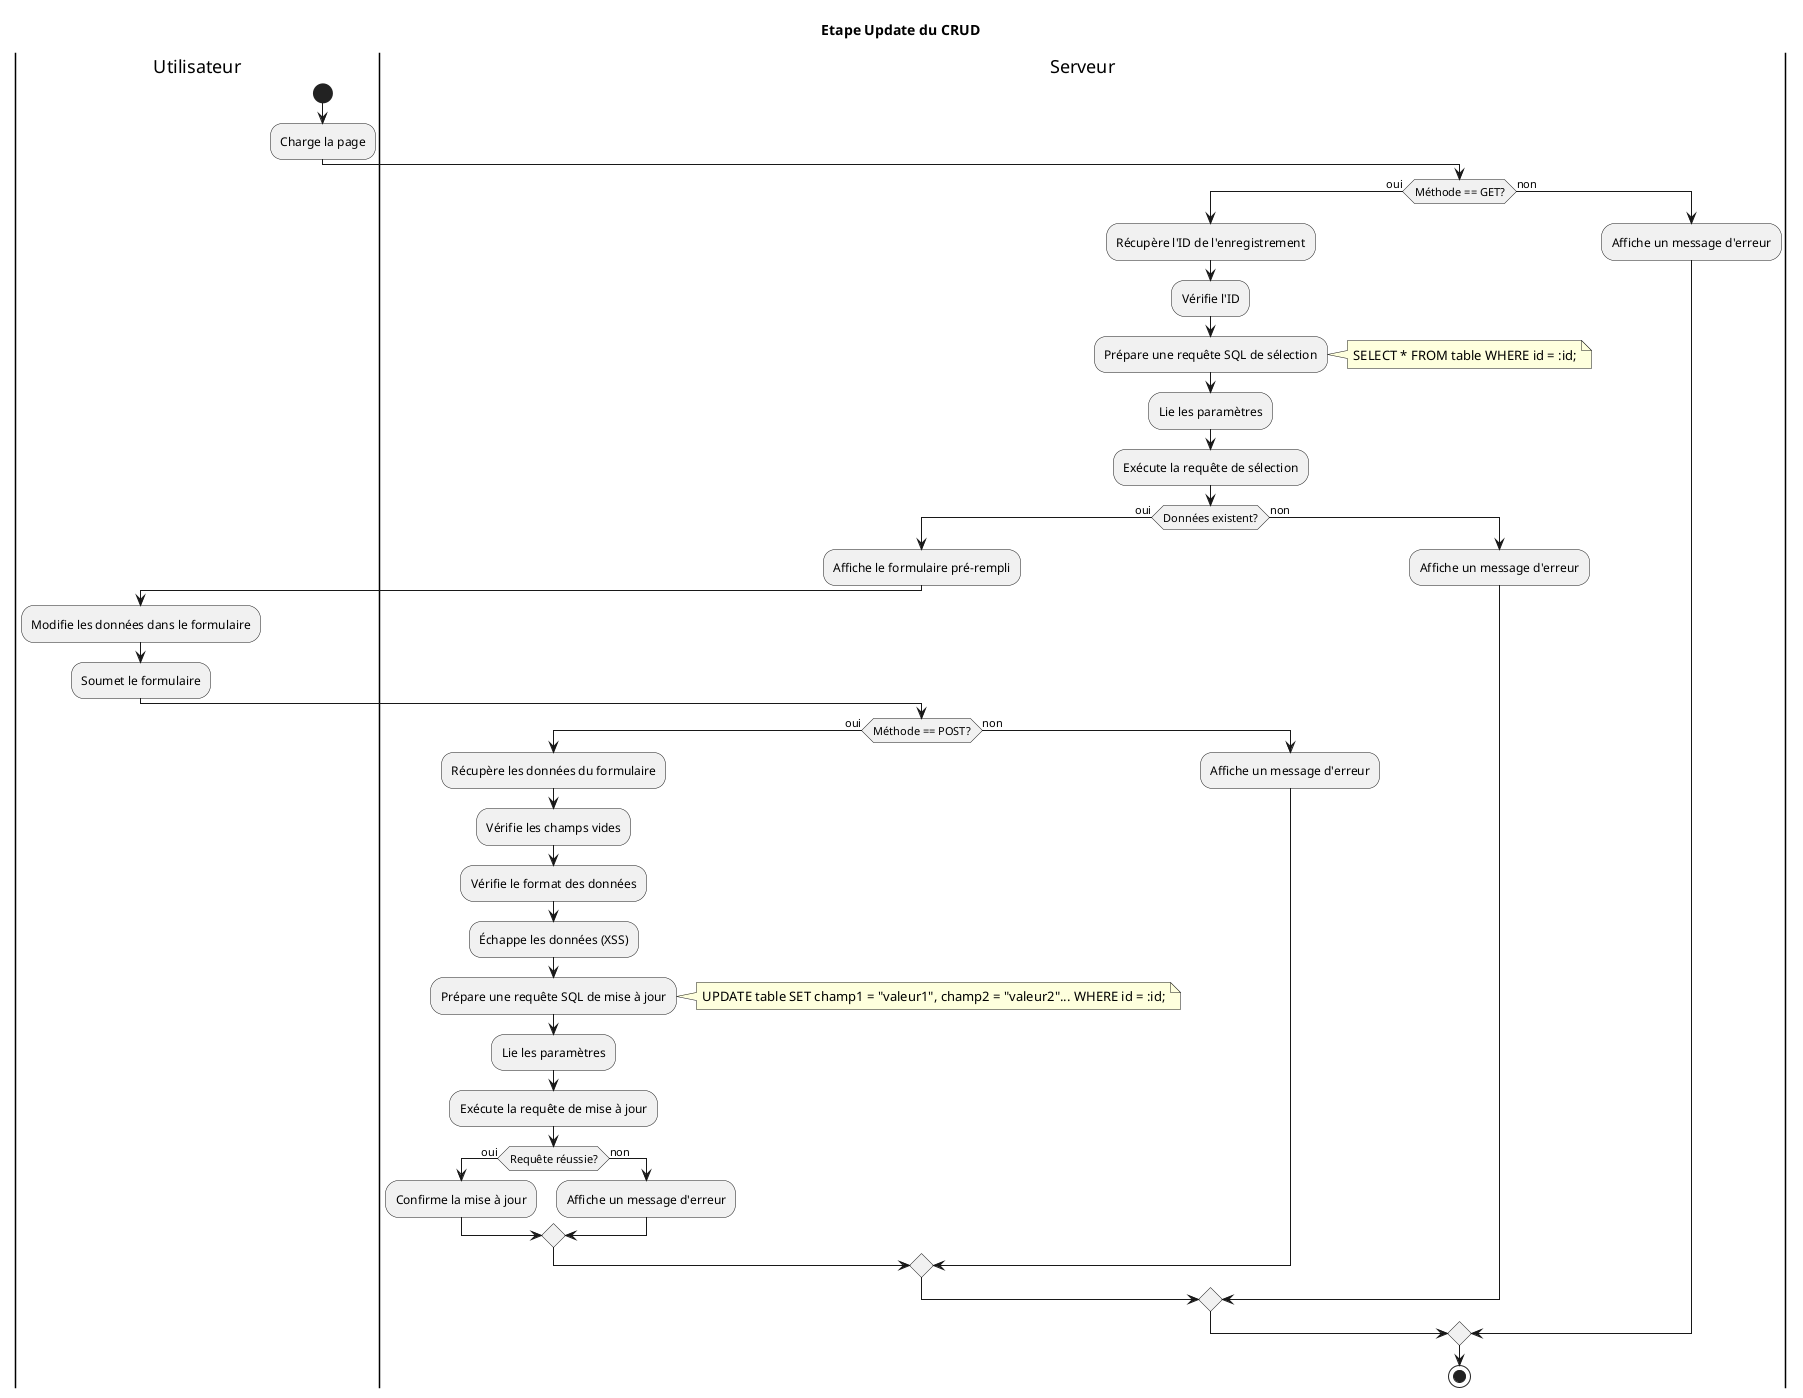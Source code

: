 @startuml
title: Etape Update du CRUD

|Utilisateur|
start
:Charge la page;

|Serveur|
if (Méthode == GET?) then (oui)
    :Récupère l'ID de l'enregistrement;
    :Vérifie l'ID;
    :Prépare une requête SQL de sélection;
    note right
      SELECT * FROM table WHERE id = :id;
    end note
    :Lie les paramètres;
    :Exécute la requête de sélection;
    if (Données existent?) then (oui)
        :Affiche le formulaire pré-rempli;




        |Utilisateur|
        :Modifie les données dans le formulaire;
        :Soumet le formulaire;

        |Serveur|
        if (Méthode == POST?) then (oui)
            :Récupère les données du formulaire;
            :Vérifie les champs vides;
            :Vérifie le format des données;
            :Échappe les données (XSS);
            :Prépare une requête SQL de mise à jour;
            note right
              UPDATE table SET champ1 = "valeur1", champ2 = "valeur2"... WHERE id = :id;
            end note
            :Lie les paramètres;
            :Exécute la requête de mise à jour;
            if (Requête réussie?) then (oui)
                :Confirme la mise à jour;
            else (non)
                :Affiche un message d'erreur;
            endif
        else (non)
            :Affiche un message d'erreur;
        endif
    else (non)
        :Affiche un message d'erreur;
    endif

else (non)
    :Affiche un message d'erreur;
endif
stop
@enduml


stop
@enduml

